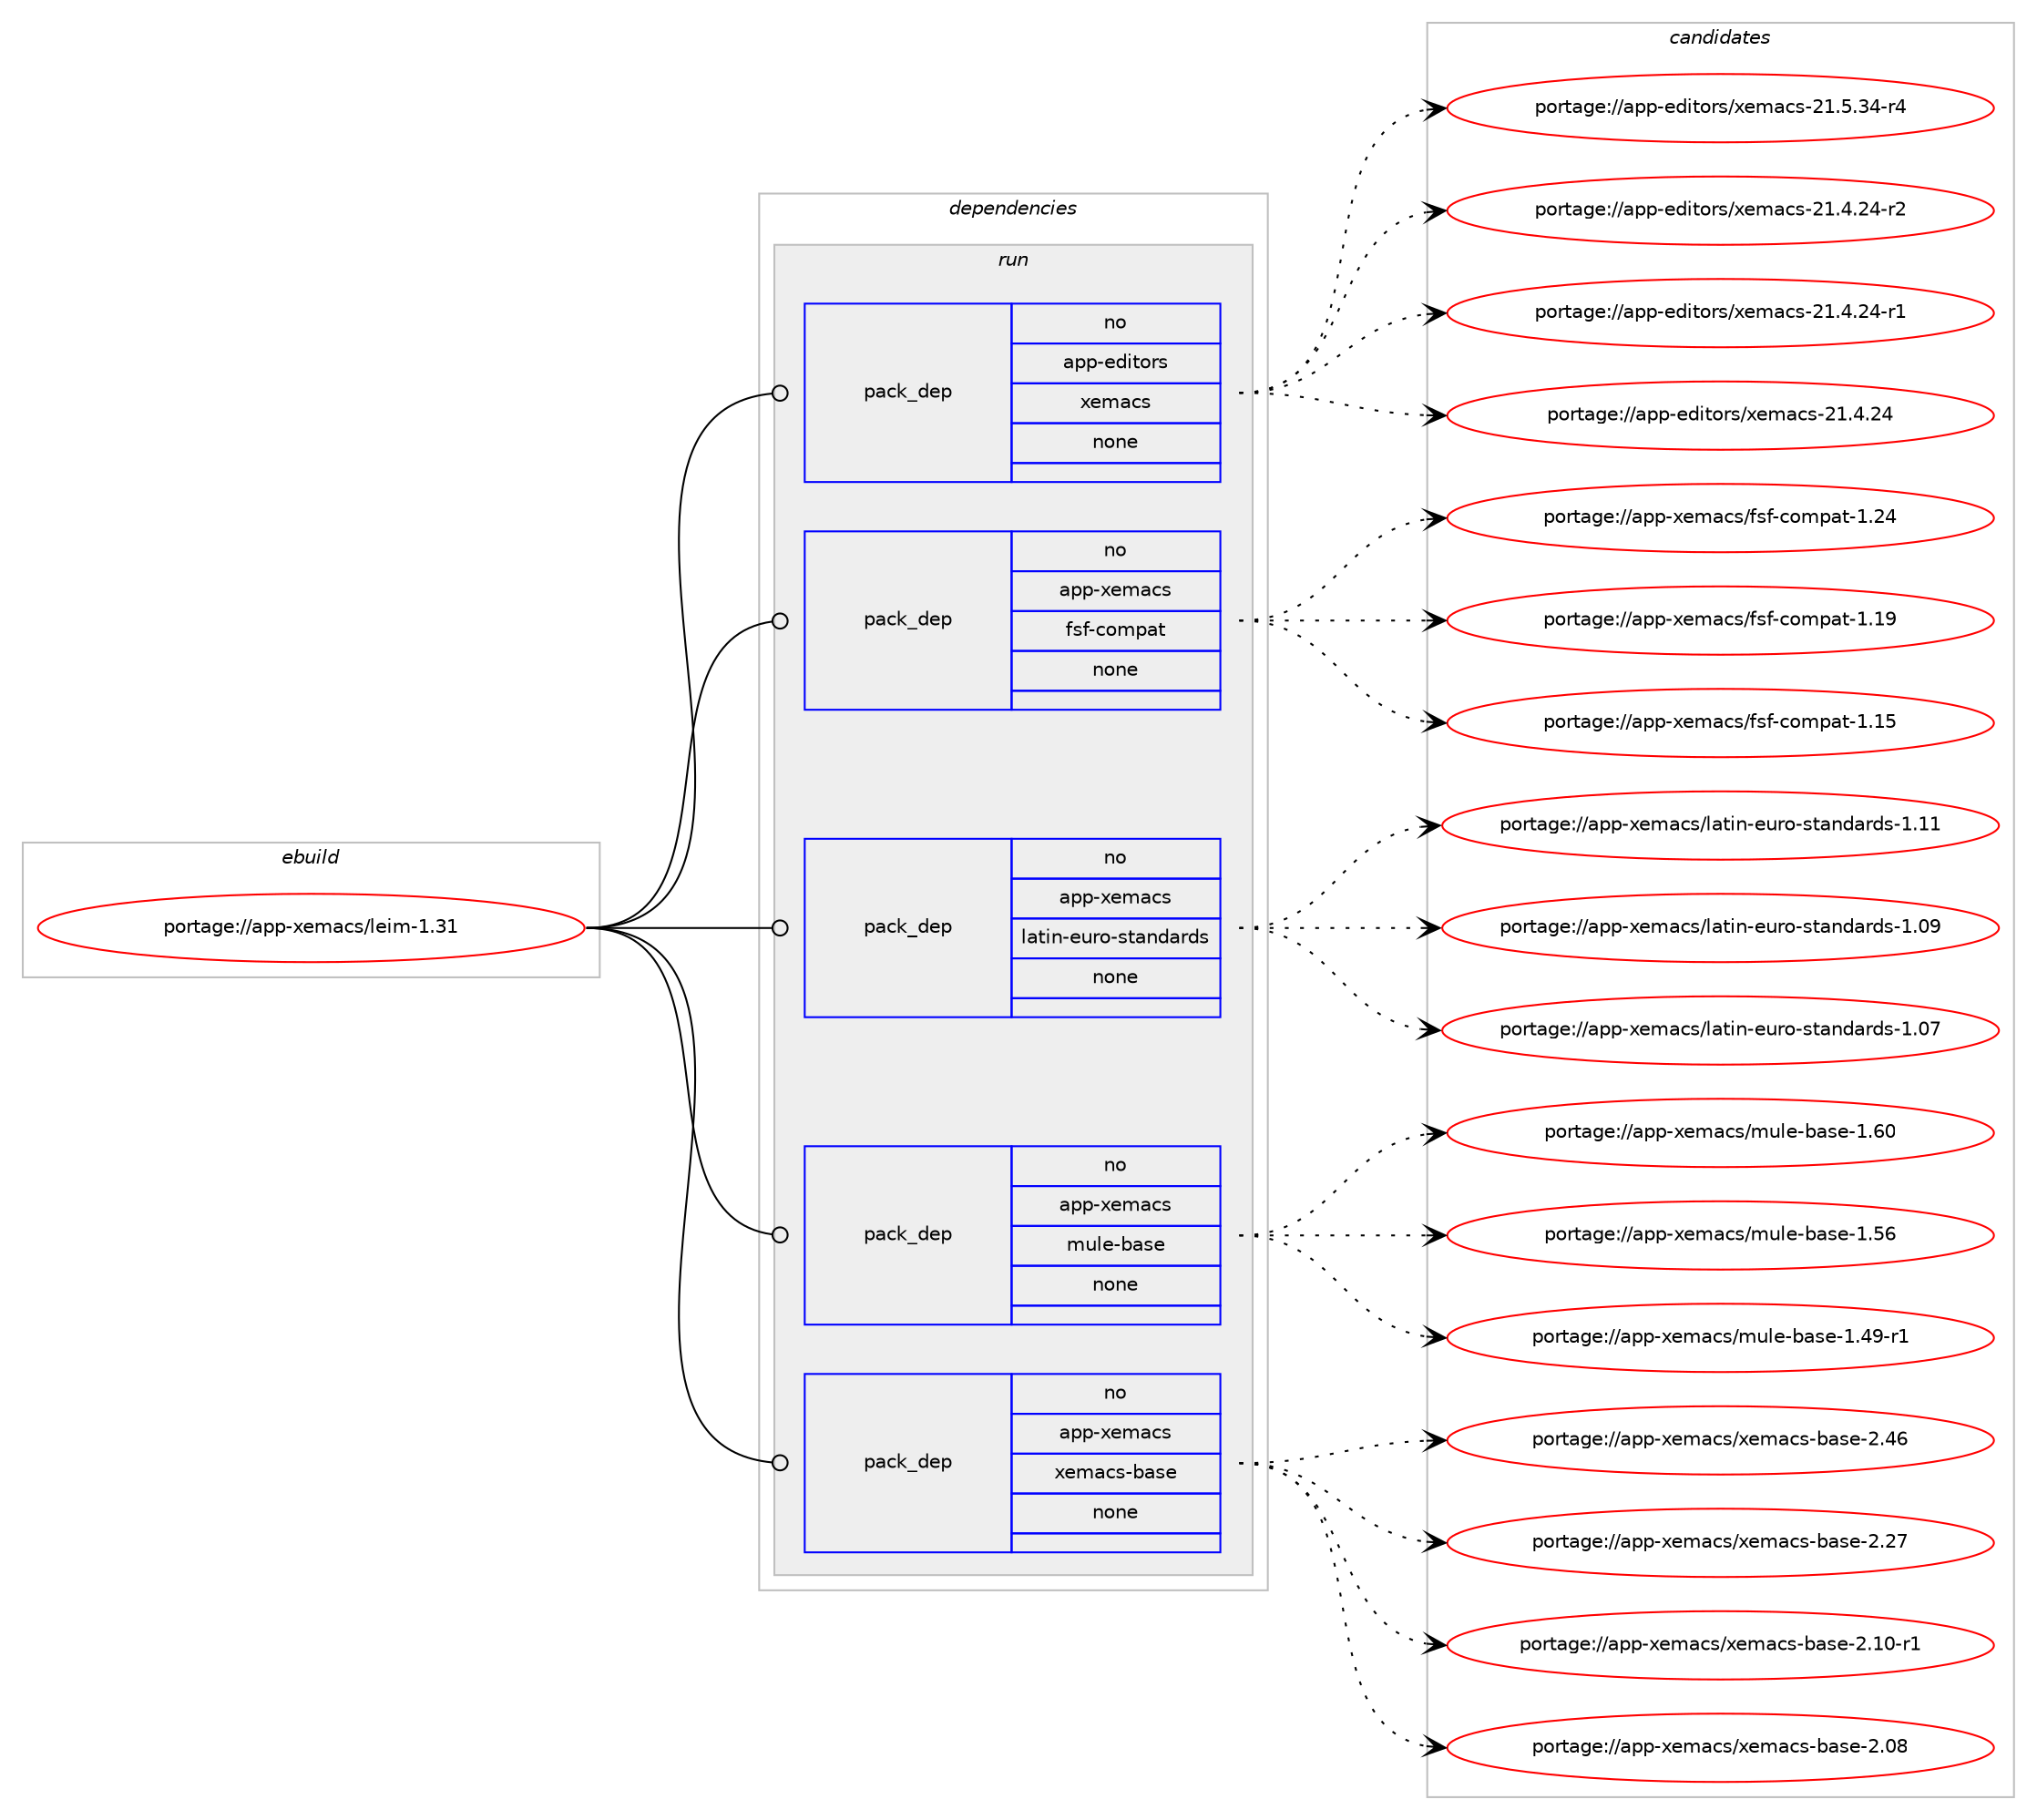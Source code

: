 digraph prolog {

# *************
# Graph options
# *************

newrank=true;
concentrate=true;
compound=true;
graph [rankdir=LR,fontname=Helvetica,fontsize=10,ranksep=1.5];#, ranksep=2.5, nodesep=0.2];
edge  [arrowhead=vee];
node  [fontname=Helvetica,fontsize=10];

# **********
# The ebuild
# **********

subgraph cluster_leftcol {
color=gray;
label=<<i>ebuild</i>>;
id [label="portage://app-xemacs/leim-1.31", color=red, width=4, href="../app-xemacs/leim-1.31.svg"];
}

# ****************
# The dependencies
# ****************

subgraph cluster_midcol {
color=gray;
label=<<i>dependencies</i>>;
subgraph cluster_compile {
fillcolor="#eeeeee";
style=filled;
label=<<i>compile</i>>;
}
subgraph cluster_compileandrun {
fillcolor="#eeeeee";
style=filled;
label=<<i>compile and run</i>>;
}
subgraph cluster_run {
fillcolor="#eeeeee";
style=filled;
label=<<i>run</i>>;
subgraph pack441601 {
dependency588089 [label=<<TABLE BORDER="0" CELLBORDER="1" CELLSPACING="0" CELLPADDING="4" WIDTH="220"><TR><TD ROWSPAN="6" CELLPADDING="30">pack_dep</TD></TR><TR><TD WIDTH="110">no</TD></TR><TR><TD>app-editors</TD></TR><TR><TD>xemacs</TD></TR><TR><TD>none</TD></TR><TR><TD></TD></TR></TABLE>>, shape=none, color=blue];
}
id:e -> dependency588089:w [weight=20,style="solid",arrowhead="odot"];
subgraph pack441602 {
dependency588090 [label=<<TABLE BORDER="0" CELLBORDER="1" CELLSPACING="0" CELLPADDING="4" WIDTH="220"><TR><TD ROWSPAN="6" CELLPADDING="30">pack_dep</TD></TR><TR><TD WIDTH="110">no</TD></TR><TR><TD>app-xemacs</TD></TR><TR><TD>fsf-compat</TD></TR><TR><TD>none</TD></TR><TR><TD></TD></TR></TABLE>>, shape=none, color=blue];
}
id:e -> dependency588090:w [weight=20,style="solid",arrowhead="odot"];
subgraph pack441603 {
dependency588091 [label=<<TABLE BORDER="0" CELLBORDER="1" CELLSPACING="0" CELLPADDING="4" WIDTH="220"><TR><TD ROWSPAN="6" CELLPADDING="30">pack_dep</TD></TR><TR><TD WIDTH="110">no</TD></TR><TR><TD>app-xemacs</TD></TR><TR><TD>latin-euro-standards</TD></TR><TR><TD>none</TD></TR><TR><TD></TD></TR></TABLE>>, shape=none, color=blue];
}
id:e -> dependency588091:w [weight=20,style="solid",arrowhead="odot"];
subgraph pack441604 {
dependency588092 [label=<<TABLE BORDER="0" CELLBORDER="1" CELLSPACING="0" CELLPADDING="4" WIDTH="220"><TR><TD ROWSPAN="6" CELLPADDING="30">pack_dep</TD></TR><TR><TD WIDTH="110">no</TD></TR><TR><TD>app-xemacs</TD></TR><TR><TD>mule-base</TD></TR><TR><TD>none</TD></TR><TR><TD></TD></TR></TABLE>>, shape=none, color=blue];
}
id:e -> dependency588092:w [weight=20,style="solid",arrowhead="odot"];
subgraph pack441605 {
dependency588093 [label=<<TABLE BORDER="0" CELLBORDER="1" CELLSPACING="0" CELLPADDING="4" WIDTH="220"><TR><TD ROWSPAN="6" CELLPADDING="30">pack_dep</TD></TR><TR><TD WIDTH="110">no</TD></TR><TR><TD>app-xemacs</TD></TR><TR><TD>xemacs-base</TD></TR><TR><TD>none</TD></TR><TR><TD></TD></TR></TABLE>>, shape=none, color=blue];
}
id:e -> dependency588093:w [weight=20,style="solid",arrowhead="odot"];
}
}

# **************
# The candidates
# **************

subgraph cluster_choices {
rank=same;
color=gray;
label=<<i>candidates</i>>;

subgraph choice441601 {
color=black;
nodesep=1;
choice971121124510110010511611111411547120101109979911545504946534651524511452 [label="portage://app-editors/xemacs-21.5.34-r4", color=red, width=4,href="../app-editors/xemacs-21.5.34-r4.svg"];
choice971121124510110010511611111411547120101109979911545504946524650524511450 [label="portage://app-editors/xemacs-21.4.24-r2", color=red, width=4,href="../app-editors/xemacs-21.4.24-r2.svg"];
choice971121124510110010511611111411547120101109979911545504946524650524511449 [label="portage://app-editors/xemacs-21.4.24-r1", color=red, width=4,href="../app-editors/xemacs-21.4.24-r1.svg"];
choice97112112451011001051161111141154712010110997991154550494652465052 [label="portage://app-editors/xemacs-21.4.24", color=red, width=4,href="../app-editors/xemacs-21.4.24.svg"];
dependency588089:e -> choice971121124510110010511611111411547120101109979911545504946534651524511452:w [style=dotted,weight="100"];
dependency588089:e -> choice971121124510110010511611111411547120101109979911545504946524650524511450:w [style=dotted,weight="100"];
dependency588089:e -> choice971121124510110010511611111411547120101109979911545504946524650524511449:w [style=dotted,weight="100"];
dependency588089:e -> choice97112112451011001051161111141154712010110997991154550494652465052:w [style=dotted,weight="100"];
}
subgraph choice441602 {
color=black;
nodesep=1;
choice97112112451201011099799115471021151024599111109112971164549465052 [label="portage://app-xemacs/fsf-compat-1.24", color=red, width=4,href="../app-xemacs/fsf-compat-1.24.svg"];
choice97112112451201011099799115471021151024599111109112971164549464957 [label="portage://app-xemacs/fsf-compat-1.19", color=red, width=4,href="../app-xemacs/fsf-compat-1.19.svg"];
choice97112112451201011099799115471021151024599111109112971164549464953 [label="portage://app-xemacs/fsf-compat-1.15", color=red, width=4,href="../app-xemacs/fsf-compat-1.15.svg"];
dependency588090:e -> choice97112112451201011099799115471021151024599111109112971164549465052:w [style=dotted,weight="100"];
dependency588090:e -> choice97112112451201011099799115471021151024599111109112971164549464957:w [style=dotted,weight="100"];
dependency588090:e -> choice97112112451201011099799115471021151024599111109112971164549464953:w [style=dotted,weight="100"];
}
subgraph choice441603 {
color=black;
nodesep=1;
choice971121124512010110997991154710897116105110451011171141114511511697110100971141001154549464949 [label="portage://app-xemacs/latin-euro-standards-1.11", color=red, width=4,href="../app-xemacs/latin-euro-standards-1.11.svg"];
choice971121124512010110997991154710897116105110451011171141114511511697110100971141001154549464857 [label="portage://app-xemacs/latin-euro-standards-1.09", color=red, width=4,href="../app-xemacs/latin-euro-standards-1.09.svg"];
choice971121124512010110997991154710897116105110451011171141114511511697110100971141001154549464855 [label="portage://app-xemacs/latin-euro-standards-1.07", color=red, width=4,href="../app-xemacs/latin-euro-standards-1.07.svg"];
dependency588091:e -> choice971121124512010110997991154710897116105110451011171141114511511697110100971141001154549464949:w [style=dotted,weight="100"];
dependency588091:e -> choice971121124512010110997991154710897116105110451011171141114511511697110100971141001154549464857:w [style=dotted,weight="100"];
dependency588091:e -> choice971121124512010110997991154710897116105110451011171141114511511697110100971141001154549464855:w [style=dotted,weight="100"];
}
subgraph choice441604 {
color=black;
nodesep=1;
choice97112112451201011099799115471091171081014598971151014549465448 [label="portage://app-xemacs/mule-base-1.60", color=red, width=4,href="../app-xemacs/mule-base-1.60.svg"];
choice97112112451201011099799115471091171081014598971151014549465354 [label="portage://app-xemacs/mule-base-1.56", color=red, width=4,href="../app-xemacs/mule-base-1.56.svg"];
choice971121124512010110997991154710911710810145989711510145494652574511449 [label="portage://app-xemacs/mule-base-1.49-r1", color=red, width=4,href="../app-xemacs/mule-base-1.49-r1.svg"];
dependency588092:e -> choice97112112451201011099799115471091171081014598971151014549465448:w [style=dotted,weight="100"];
dependency588092:e -> choice97112112451201011099799115471091171081014598971151014549465354:w [style=dotted,weight="100"];
dependency588092:e -> choice971121124512010110997991154710911710810145989711510145494652574511449:w [style=dotted,weight="100"];
}
subgraph choice441605 {
color=black;
nodesep=1;
choice971121124512010110997991154712010110997991154598971151014550465254 [label="portage://app-xemacs/xemacs-base-2.46", color=red, width=4,href="../app-xemacs/xemacs-base-2.46.svg"];
choice971121124512010110997991154712010110997991154598971151014550465055 [label="portage://app-xemacs/xemacs-base-2.27", color=red, width=4,href="../app-xemacs/xemacs-base-2.27.svg"];
choice9711211245120101109979911547120101109979911545989711510145504649484511449 [label="portage://app-xemacs/xemacs-base-2.10-r1", color=red, width=4,href="../app-xemacs/xemacs-base-2.10-r1.svg"];
choice971121124512010110997991154712010110997991154598971151014550464856 [label="portage://app-xemacs/xemacs-base-2.08", color=red, width=4,href="../app-xemacs/xemacs-base-2.08.svg"];
dependency588093:e -> choice971121124512010110997991154712010110997991154598971151014550465254:w [style=dotted,weight="100"];
dependency588093:e -> choice971121124512010110997991154712010110997991154598971151014550465055:w [style=dotted,weight="100"];
dependency588093:e -> choice9711211245120101109979911547120101109979911545989711510145504649484511449:w [style=dotted,weight="100"];
dependency588093:e -> choice971121124512010110997991154712010110997991154598971151014550464856:w [style=dotted,weight="100"];
}
}

}
